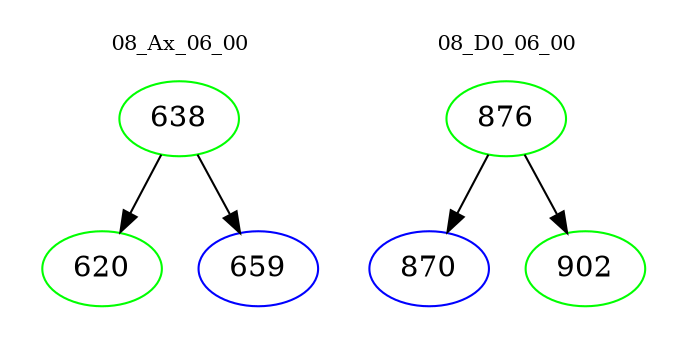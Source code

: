 digraph{
subgraph cluster_0 {
color = white
label = "08_Ax_06_00";
fontsize=10;
T0_638 [label="638", color="green"]
T0_638 -> T0_620 [color="black"]
T0_620 [label="620", color="green"]
T0_638 -> T0_659 [color="black"]
T0_659 [label="659", color="blue"]
}
subgraph cluster_1 {
color = white
label = "08_D0_06_00";
fontsize=10;
T1_876 [label="876", color="green"]
T1_876 -> T1_870 [color="black"]
T1_870 [label="870", color="blue"]
T1_876 -> T1_902 [color="black"]
T1_902 [label="902", color="green"]
}
}
